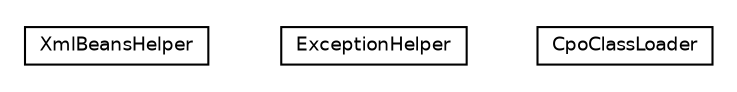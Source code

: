 #!/usr/local/bin/dot
#
# Class diagram 
# Generated by UmlGraph version 4.6 (http://www.spinellis.gr/sw/umlgraph)
#

digraph G {
	edge [fontname="Helvetica",fontsize=10,labelfontname="Helvetica",labelfontsize=10];
	node [fontname="Helvetica",fontsize=10,shape=plaintext];
	// org.synchronoss.cpo.helper.XmlBeansHelper
	c902 [label=<<table border="0" cellborder="1" cellspacing="0" cellpadding="2" port="p" href="./XmlBeansHelper.html">
		<tr><td><table border="0" cellspacing="0" cellpadding="1">
			<tr><td> XmlBeansHelper </td></tr>
		</table></td></tr>
		</table>>, fontname="Helvetica", fontcolor="black", fontsize=9.0];
	// org.synchronoss.cpo.helper.ExceptionHelper
	c903 [label=<<table border="0" cellborder="1" cellspacing="0" cellpadding="2" port="p" href="./ExceptionHelper.html">
		<tr><td><table border="0" cellspacing="0" cellpadding="1">
			<tr><td> ExceptionHelper </td></tr>
		</table></td></tr>
		</table>>, fontname="Helvetica", fontcolor="black", fontsize=9.0];
	// org.synchronoss.cpo.helper.CpoClassLoader
	c904 [label=<<table border="0" cellborder="1" cellspacing="0" cellpadding="2" port="p" href="./CpoClassLoader.html">
		<tr><td><table border="0" cellspacing="0" cellpadding="1">
			<tr><td> CpoClassLoader </td></tr>
		</table></td></tr>
		</table>>, fontname="Helvetica", fontcolor="black", fontsize=9.0];
}

